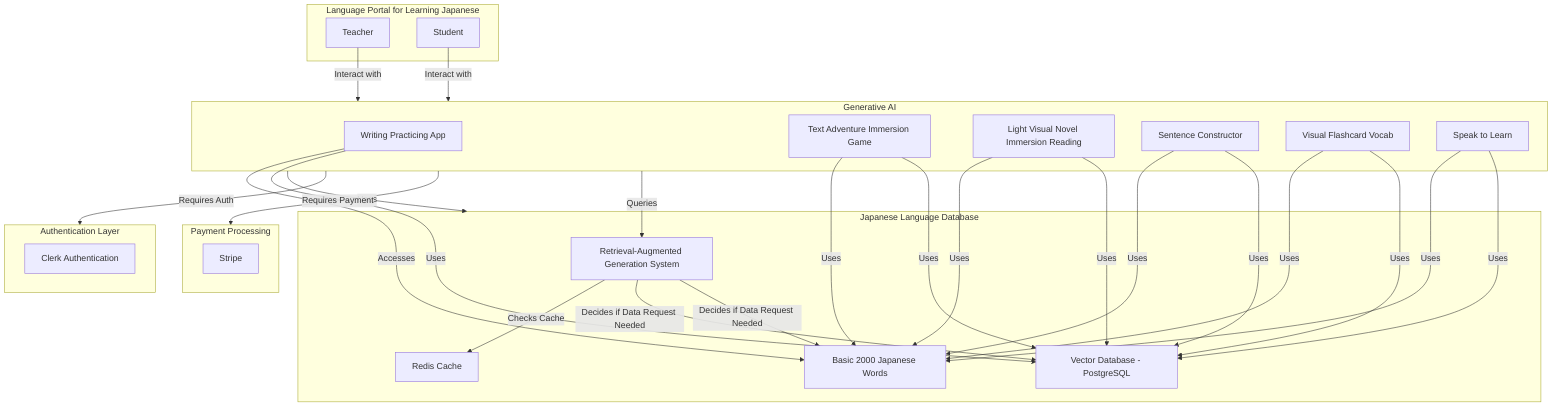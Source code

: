 flowchart TD
  subgraph LanguagePortal[Language Portal for Learning Japanese]
    Teacher
    Student
  end

  subgraph GenAI[Generative AI]
    WritingApp[Writing Practicing App]
    TextAdventure[Text Adventure Immersion Game]
    VisualNovel[Light Visual Novel Immersion Reading]
    SentenceConstructor[Sentence Constructor]
    Flashcard[Visual Flashcard Vocab]
    SpeakToLearn[Speak to Learn]
  end

  subgraph Database[Japanese Language Database]
    Words2000[Basic 2000 Japanese Words]
    VectorDB[Vector Database - PostgreSQL]
    RedisCache[Redis Cache]
    RAG[Retrieval-Augmented Generation System]
  end

  subgraph AuthLayer[Authentication Layer]
    Clerk[Clerk Authentication]
  end

  subgraph Payment[Payment Processing]
    Stripe[Stripe]
  end

  Teacher & Student -->|Interact with| GenAI
  GenAI -->|Uses| Database
  GenAI -->|Requires Auth| AuthLayer
  GenAI -->|Requires Payment| Payment
  GenAI -->|Queries| RAG
  RAG -->|Checks Cache| RedisCache
  RAG -->|Decides if Data Request Needed| VectorDB & Words2000

  WritingApp -->|Accesses| Words2000
  WritingApp -->|Uses| VectorDB
  TextAdventure -->|Uses| Words2000
  TextAdventure -->|Uses| VectorDB
  VisualNovel -->|Uses| Words2000
  VisualNovel -->|Uses| VectorDB
  SentenceConstructor -->|Uses| Words2000
  SentenceConstructor -->|Uses| VectorDB
  Flashcard -->|Uses| Words2000
  Flashcard -->|Uses| VectorDB
  SpeakToLearn -->|Uses| Words2000
  SpeakToLearn -->|Uses| VectorDB
